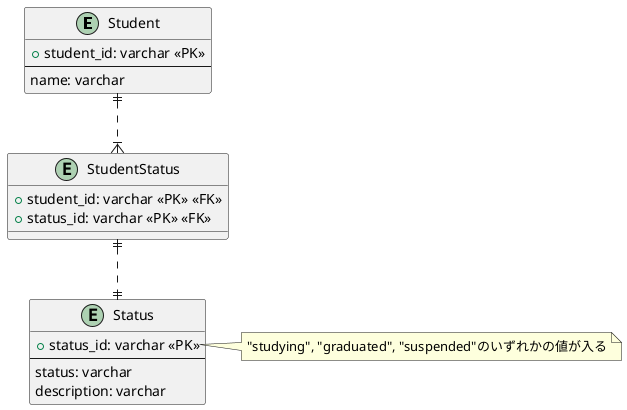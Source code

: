 @startuml

entity Student {
  + student_id: varchar <<PK>>
  ---
  name: varchar
}

entity StudentStatus {
  + student_id: varchar <<PK>> <<FK>>
  + status_id: varchar <<PK>> <<FK>>
}

entity Status {
  + status_id: varchar <<PK>>
  ---
  status: varchar 
  description: varchar
}

note right of Status::status
  "studying", "graduated", "suspended"のいずれかの値が入る
end note

Student ||..|{ StudentStatus
StudentStatus ||..|| Status

@enduml